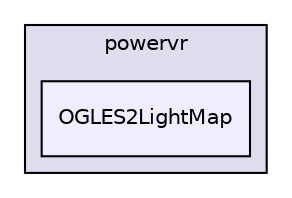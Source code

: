 digraph "PVR/SDK_3.4/Examples/Intermediate/LightMap/OGLES2/Build/Android/src/com/powervr/OGLES2LightMap" {
  compound=true
  node [ fontsize="10", fontname="Helvetica"];
  edge [ labelfontsize="10", labelfontname="Helvetica"];
  subgraph clusterdir_31c0da71378169aaa792e4e986ac884d {
    graph [ bgcolor="#ddddee", pencolor="black", label="powervr" fontname="Helvetica", fontsize="10", URL="dir_31c0da71378169aaa792e4e986ac884d.html"]
  dir_09d2558ebdd4735d2a800037289bbea7 [shape=box, label="OGLES2LightMap", style="filled", fillcolor="#eeeeff", pencolor="black", URL="dir_09d2558ebdd4735d2a800037289bbea7.html"];
  }
}
